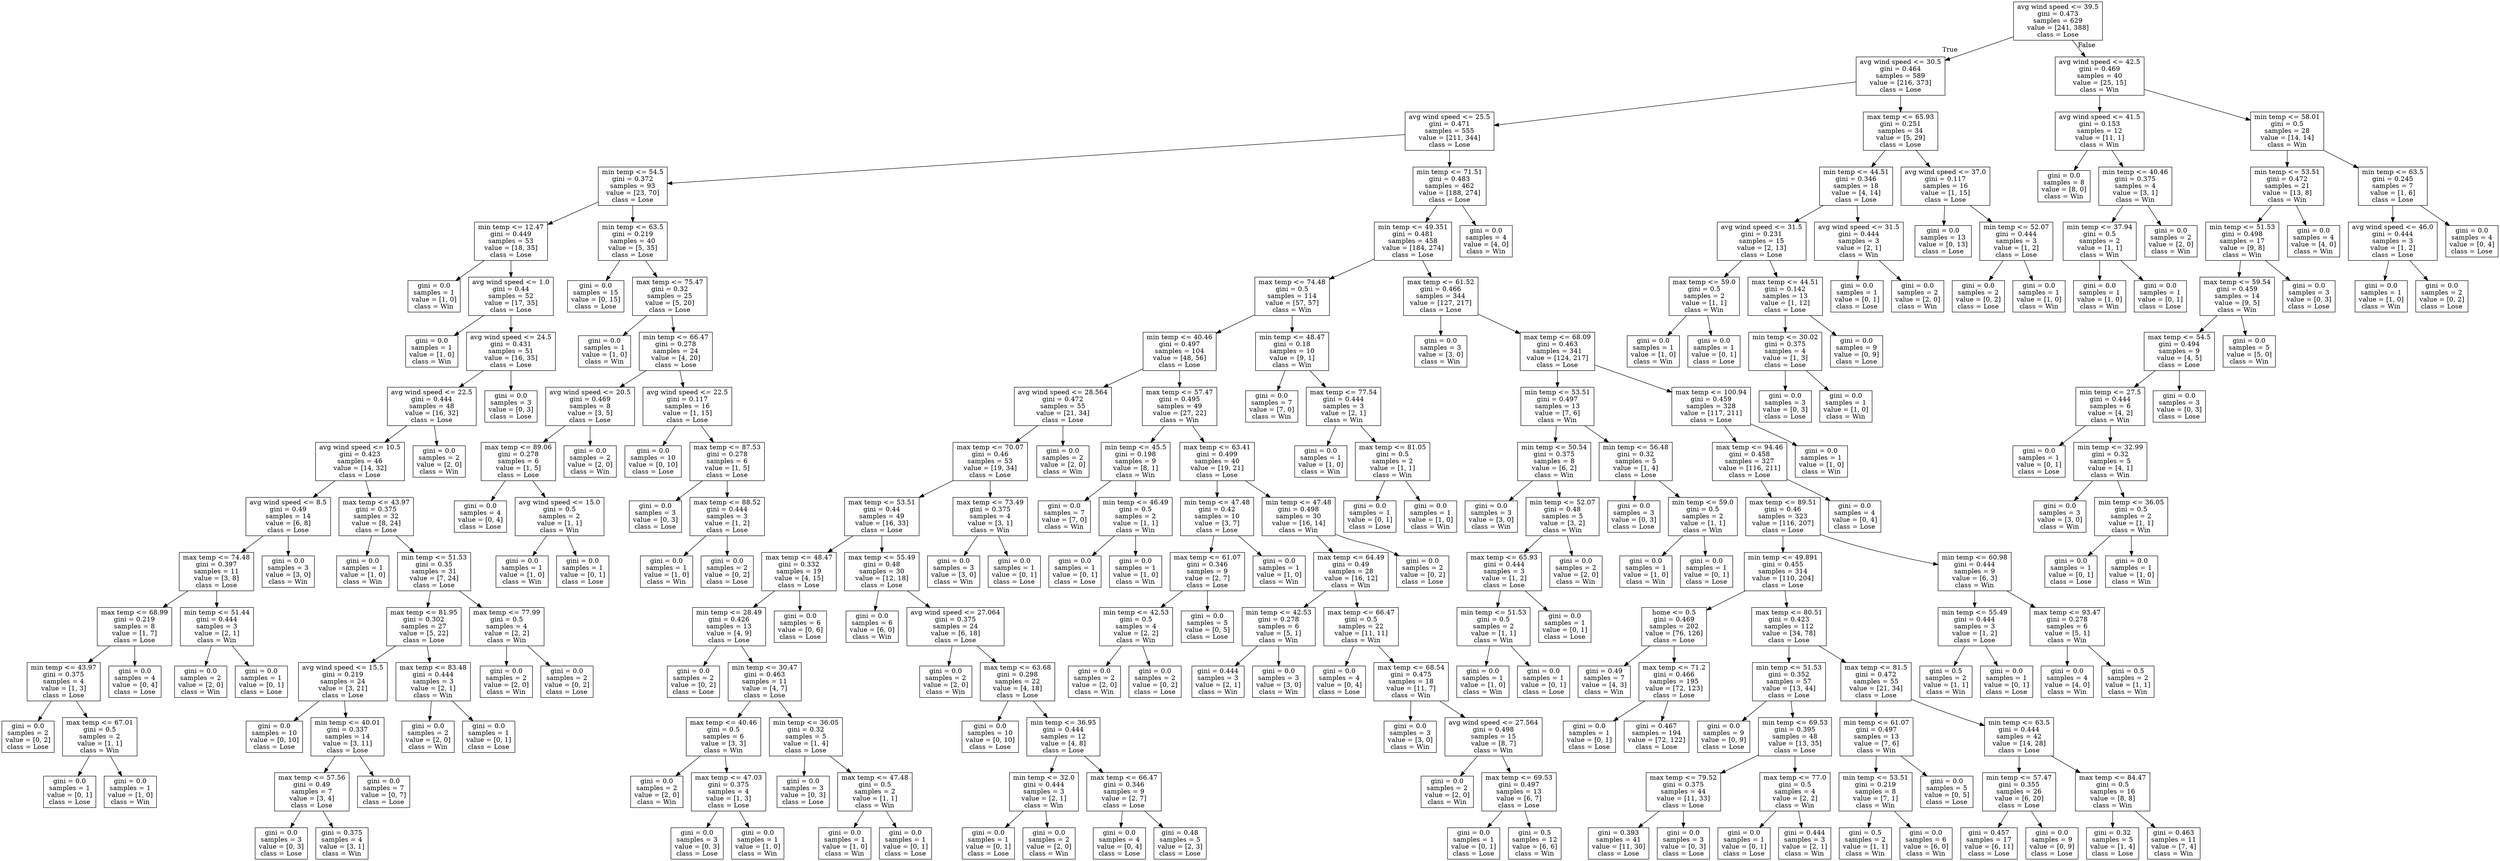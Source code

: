 digraph Tree {
node [shape=box] ;
0 [label="avg wind speed <= 39.5\ngini = 0.473\nsamples = 629\nvalue = [241, 388]\nclass = Lose"] ;
1 [label="avg wind speed <= 30.5\ngini = 0.464\nsamples = 589\nvalue = [216, 373]\nclass = Lose"] ;
0 -> 1 [labeldistance=2.5, labelangle=45, headlabel="True"] ;
2 [label="avg wind speed <= 25.5\ngini = 0.471\nsamples = 555\nvalue = [211, 344]\nclass = Lose"] ;
1 -> 2 ;
3 [label="min temp <= 54.5\ngini = 0.372\nsamples = 93\nvalue = [23, 70]\nclass = Lose"] ;
2 -> 3 ;
4 [label="min temp <= 12.47\ngini = 0.449\nsamples = 53\nvalue = [18, 35]\nclass = Lose"] ;
3 -> 4 ;
5 [label="gini = 0.0\nsamples = 1\nvalue = [1, 0]\nclass = Win"] ;
4 -> 5 ;
6 [label="avg wind speed <= 1.0\ngini = 0.44\nsamples = 52\nvalue = [17, 35]\nclass = Lose"] ;
4 -> 6 ;
7 [label="gini = 0.0\nsamples = 1\nvalue = [1, 0]\nclass = Win"] ;
6 -> 7 ;
8 [label="avg wind speed <= 24.5\ngini = 0.431\nsamples = 51\nvalue = [16, 35]\nclass = Lose"] ;
6 -> 8 ;
9 [label="avg wind speed <= 22.5\ngini = 0.444\nsamples = 48\nvalue = [16, 32]\nclass = Lose"] ;
8 -> 9 ;
10 [label="avg wind speed <= 10.5\ngini = 0.423\nsamples = 46\nvalue = [14, 32]\nclass = Lose"] ;
9 -> 10 ;
11 [label="avg wind speed <= 8.5\ngini = 0.49\nsamples = 14\nvalue = [6, 8]\nclass = Lose"] ;
10 -> 11 ;
12 [label="max temp <= 74.48\ngini = 0.397\nsamples = 11\nvalue = [3, 8]\nclass = Lose"] ;
11 -> 12 ;
13 [label="max temp <= 68.99\ngini = 0.219\nsamples = 8\nvalue = [1, 7]\nclass = Lose"] ;
12 -> 13 ;
14 [label="min temp <= 43.97\ngini = 0.375\nsamples = 4\nvalue = [1, 3]\nclass = Lose"] ;
13 -> 14 ;
15 [label="gini = 0.0\nsamples = 2\nvalue = [0, 2]\nclass = Lose"] ;
14 -> 15 ;
16 [label="max temp <= 67.01\ngini = 0.5\nsamples = 2\nvalue = [1, 1]\nclass = Win"] ;
14 -> 16 ;
17 [label="gini = 0.0\nsamples = 1\nvalue = [0, 1]\nclass = Lose"] ;
16 -> 17 ;
18 [label="gini = 0.0\nsamples = 1\nvalue = [1, 0]\nclass = Win"] ;
16 -> 18 ;
19 [label="gini = 0.0\nsamples = 4\nvalue = [0, 4]\nclass = Lose"] ;
13 -> 19 ;
20 [label="min temp <= 51.44\ngini = 0.444\nsamples = 3\nvalue = [2, 1]\nclass = Win"] ;
12 -> 20 ;
21 [label="gini = 0.0\nsamples = 2\nvalue = [2, 0]\nclass = Win"] ;
20 -> 21 ;
22 [label="gini = 0.0\nsamples = 1\nvalue = [0, 1]\nclass = Lose"] ;
20 -> 22 ;
23 [label="gini = 0.0\nsamples = 3\nvalue = [3, 0]\nclass = Win"] ;
11 -> 23 ;
24 [label="max temp <= 43.97\ngini = 0.375\nsamples = 32\nvalue = [8, 24]\nclass = Lose"] ;
10 -> 24 ;
25 [label="gini = 0.0\nsamples = 1\nvalue = [1, 0]\nclass = Win"] ;
24 -> 25 ;
26 [label="min temp <= 51.53\ngini = 0.35\nsamples = 31\nvalue = [7, 24]\nclass = Lose"] ;
24 -> 26 ;
27 [label="max temp <= 81.95\ngini = 0.302\nsamples = 27\nvalue = [5, 22]\nclass = Lose"] ;
26 -> 27 ;
28 [label="avg wind speed <= 15.5\ngini = 0.219\nsamples = 24\nvalue = [3, 21]\nclass = Lose"] ;
27 -> 28 ;
29 [label="gini = 0.0\nsamples = 10\nvalue = [0, 10]\nclass = Lose"] ;
28 -> 29 ;
30 [label="min temp <= 40.01\ngini = 0.337\nsamples = 14\nvalue = [3, 11]\nclass = Lose"] ;
28 -> 30 ;
31 [label="max temp <= 57.56\ngini = 0.49\nsamples = 7\nvalue = [3, 4]\nclass = Lose"] ;
30 -> 31 ;
32 [label="gini = 0.0\nsamples = 3\nvalue = [0, 3]\nclass = Lose"] ;
31 -> 32 ;
33 [label="gini = 0.375\nsamples = 4\nvalue = [3, 1]\nclass = Win"] ;
31 -> 33 ;
34 [label="gini = 0.0\nsamples = 7\nvalue = [0, 7]\nclass = Lose"] ;
30 -> 34 ;
35 [label="max temp <= 83.48\ngini = 0.444\nsamples = 3\nvalue = [2, 1]\nclass = Win"] ;
27 -> 35 ;
36 [label="gini = 0.0\nsamples = 2\nvalue = [2, 0]\nclass = Win"] ;
35 -> 36 ;
37 [label="gini = 0.0\nsamples = 1\nvalue = [0, 1]\nclass = Lose"] ;
35 -> 37 ;
38 [label="max temp <= 77.99\ngini = 0.5\nsamples = 4\nvalue = [2, 2]\nclass = Win"] ;
26 -> 38 ;
39 [label="gini = 0.0\nsamples = 2\nvalue = [2, 0]\nclass = Win"] ;
38 -> 39 ;
40 [label="gini = 0.0\nsamples = 2\nvalue = [0, 2]\nclass = Lose"] ;
38 -> 40 ;
41 [label="gini = 0.0\nsamples = 2\nvalue = [2, 0]\nclass = Win"] ;
9 -> 41 ;
42 [label="gini = 0.0\nsamples = 3\nvalue = [0, 3]\nclass = Lose"] ;
8 -> 42 ;
43 [label="min temp <= 63.5\ngini = 0.219\nsamples = 40\nvalue = [5, 35]\nclass = Lose"] ;
3 -> 43 ;
44 [label="gini = 0.0\nsamples = 15\nvalue = [0, 15]\nclass = Lose"] ;
43 -> 44 ;
45 [label="max temp <= 75.47\ngini = 0.32\nsamples = 25\nvalue = [5, 20]\nclass = Lose"] ;
43 -> 45 ;
46 [label="gini = 0.0\nsamples = 1\nvalue = [1, 0]\nclass = Win"] ;
45 -> 46 ;
47 [label="min temp <= 66.47\ngini = 0.278\nsamples = 24\nvalue = [4, 20]\nclass = Lose"] ;
45 -> 47 ;
48 [label="avg wind speed <= 20.5\ngini = 0.469\nsamples = 8\nvalue = [3, 5]\nclass = Lose"] ;
47 -> 48 ;
49 [label="max temp <= 89.06\ngini = 0.278\nsamples = 6\nvalue = [1, 5]\nclass = Lose"] ;
48 -> 49 ;
50 [label="gini = 0.0\nsamples = 4\nvalue = [0, 4]\nclass = Lose"] ;
49 -> 50 ;
51 [label="avg wind speed <= 15.0\ngini = 0.5\nsamples = 2\nvalue = [1, 1]\nclass = Win"] ;
49 -> 51 ;
52 [label="gini = 0.0\nsamples = 1\nvalue = [1, 0]\nclass = Win"] ;
51 -> 52 ;
53 [label="gini = 0.0\nsamples = 1\nvalue = [0, 1]\nclass = Lose"] ;
51 -> 53 ;
54 [label="gini = 0.0\nsamples = 2\nvalue = [2, 0]\nclass = Win"] ;
48 -> 54 ;
55 [label="avg wind speed <= 22.5\ngini = 0.117\nsamples = 16\nvalue = [1, 15]\nclass = Lose"] ;
47 -> 55 ;
56 [label="gini = 0.0\nsamples = 10\nvalue = [0, 10]\nclass = Lose"] ;
55 -> 56 ;
57 [label="max temp <= 87.53\ngini = 0.278\nsamples = 6\nvalue = [1, 5]\nclass = Lose"] ;
55 -> 57 ;
58 [label="gini = 0.0\nsamples = 3\nvalue = [0, 3]\nclass = Lose"] ;
57 -> 58 ;
59 [label="max temp <= 88.52\ngini = 0.444\nsamples = 3\nvalue = [1, 2]\nclass = Lose"] ;
57 -> 59 ;
60 [label="gini = 0.0\nsamples = 1\nvalue = [1, 0]\nclass = Win"] ;
59 -> 60 ;
61 [label="gini = 0.0\nsamples = 2\nvalue = [0, 2]\nclass = Lose"] ;
59 -> 61 ;
62 [label="min temp <= 71.51\ngini = 0.483\nsamples = 462\nvalue = [188, 274]\nclass = Lose"] ;
2 -> 62 ;
63 [label="min temp <= 49.351\ngini = 0.481\nsamples = 458\nvalue = [184, 274]\nclass = Lose"] ;
62 -> 63 ;
64 [label="max temp <= 74.48\ngini = 0.5\nsamples = 114\nvalue = [57, 57]\nclass = Win"] ;
63 -> 64 ;
65 [label="min temp <= 40.46\ngini = 0.497\nsamples = 104\nvalue = [48, 56]\nclass = Lose"] ;
64 -> 65 ;
66 [label="avg wind speed <= 28.564\ngini = 0.472\nsamples = 55\nvalue = [21, 34]\nclass = Lose"] ;
65 -> 66 ;
67 [label="max temp <= 70.07\ngini = 0.46\nsamples = 53\nvalue = [19, 34]\nclass = Lose"] ;
66 -> 67 ;
68 [label="max temp <= 53.51\ngini = 0.44\nsamples = 49\nvalue = [16, 33]\nclass = Lose"] ;
67 -> 68 ;
69 [label="max temp <= 48.47\ngini = 0.332\nsamples = 19\nvalue = [4, 15]\nclass = Lose"] ;
68 -> 69 ;
70 [label="min temp <= 28.49\ngini = 0.426\nsamples = 13\nvalue = [4, 9]\nclass = Lose"] ;
69 -> 70 ;
71 [label="gini = 0.0\nsamples = 2\nvalue = [0, 2]\nclass = Lose"] ;
70 -> 71 ;
72 [label="min temp <= 30.47\ngini = 0.463\nsamples = 11\nvalue = [4, 7]\nclass = Lose"] ;
70 -> 72 ;
73 [label="max temp <= 40.46\ngini = 0.5\nsamples = 6\nvalue = [3, 3]\nclass = Win"] ;
72 -> 73 ;
74 [label="gini = 0.0\nsamples = 2\nvalue = [2, 0]\nclass = Win"] ;
73 -> 74 ;
75 [label="max temp <= 47.03\ngini = 0.375\nsamples = 4\nvalue = [1, 3]\nclass = Lose"] ;
73 -> 75 ;
76 [label="gini = 0.0\nsamples = 3\nvalue = [0, 3]\nclass = Lose"] ;
75 -> 76 ;
77 [label="gini = 0.0\nsamples = 1\nvalue = [1, 0]\nclass = Win"] ;
75 -> 77 ;
78 [label="min temp <= 36.05\ngini = 0.32\nsamples = 5\nvalue = [1, 4]\nclass = Lose"] ;
72 -> 78 ;
79 [label="gini = 0.0\nsamples = 3\nvalue = [0, 3]\nclass = Lose"] ;
78 -> 79 ;
80 [label="max temp <= 47.48\ngini = 0.5\nsamples = 2\nvalue = [1, 1]\nclass = Win"] ;
78 -> 80 ;
81 [label="gini = 0.0\nsamples = 1\nvalue = [1, 0]\nclass = Win"] ;
80 -> 81 ;
82 [label="gini = 0.0\nsamples = 1\nvalue = [0, 1]\nclass = Lose"] ;
80 -> 82 ;
83 [label="gini = 0.0\nsamples = 6\nvalue = [0, 6]\nclass = Lose"] ;
69 -> 83 ;
84 [label="max temp <= 55.49\ngini = 0.48\nsamples = 30\nvalue = [12, 18]\nclass = Lose"] ;
68 -> 84 ;
85 [label="gini = 0.0\nsamples = 6\nvalue = [6, 0]\nclass = Win"] ;
84 -> 85 ;
86 [label="avg wind speed <= 27.064\ngini = 0.375\nsamples = 24\nvalue = [6, 18]\nclass = Lose"] ;
84 -> 86 ;
87 [label="gini = 0.0\nsamples = 2\nvalue = [2, 0]\nclass = Win"] ;
86 -> 87 ;
88 [label="max temp <= 63.68\ngini = 0.298\nsamples = 22\nvalue = [4, 18]\nclass = Lose"] ;
86 -> 88 ;
89 [label="gini = 0.0\nsamples = 10\nvalue = [0, 10]\nclass = Lose"] ;
88 -> 89 ;
90 [label="min temp <= 36.95\ngini = 0.444\nsamples = 12\nvalue = [4, 8]\nclass = Lose"] ;
88 -> 90 ;
91 [label="min temp <= 32.0\ngini = 0.444\nsamples = 3\nvalue = [2, 1]\nclass = Win"] ;
90 -> 91 ;
92 [label="gini = 0.0\nsamples = 1\nvalue = [0, 1]\nclass = Lose"] ;
91 -> 92 ;
93 [label="gini = 0.0\nsamples = 2\nvalue = [2, 0]\nclass = Win"] ;
91 -> 93 ;
94 [label="max temp <= 66.47\ngini = 0.346\nsamples = 9\nvalue = [2, 7]\nclass = Lose"] ;
90 -> 94 ;
95 [label="gini = 0.0\nsamples = 4\nvalue = [0, 4]\nclass = Lose"] ;
94 -> 95 ;
96 [label="gini = 0.48\nsamples = 5\nvalue = [2, 3]\nclass = Lose"] ;
94 -> 96 ;
97 [label="max temp <= 73.49\ngini = 0.375\nsamples = 4\nvalue = [3, 1]\nclass = Win"] ;
67 -> 97 ;
98 [label="gini = 0.0\nsamples = 3\nvalue = [3, 0]\nclass = Win"] ;
97 -> 98 ;
99 [label="gini = 0.0\nsamples = 1\nvalue = [0, 1]\nclass = Lose"] ;
97 -> 99 ;
100 [label="gini = 0.0\nsamples = 2\nvalue = [2, 0]\nclass = Win"] ;
66 -> 100 ;
101 [label="max temp <= 57.47\ngini = 0.495\nsamples = 49\nvalue = [27, 22]\nclass = Win"] ;
65 -> 101 ;
102 [label="min temp <= 45.5\ngini = 0.198\nsamples = 9\nvalue = [8, 1]\nclass = Win"] ;
101 -> 102 ;
103 [label="gini = 0.0\nsamples = 7\nvalue = [7, 0]\nclass = Win"] ;
102 -> 103 ;
104 [label="min temp <= 46.49\ngini = 0.5\nsamples = 2\nvalue = [1, 1]\nclass = Win"] ;
102 -> 104 ;
105 [label="gini = 0.0\nsamples = 1\nvalue = [0, 1]\nclass = Lose"] ;
104 -> 105 ;
106 [label="gini = 0.0\nsamples = 1\nvalue = [1, 0]\nclass = Win"] ;
104 -> 106 ;
107 [label="max temp <= 63.41\ngini = 0.499\nsamples = 40\nvalue = [19, 21]\nclass = Lose"] ;
101 -> 107 ;
108 [label="min temp <= 47.48\ngini = 0.42\nsamples = 10\nvalue = [3, 7]\nclass = Lose"] ;
107 -> 108 ;
109 [label="max temp <= 61.07\ngini = 0.346\nsamples = 9\nvalue = [2, 7]\nclass = Lose"] ;
108 -> 109 ;
110 [label="min temp <= 42.53\ngini = 0.5\nsamples = 4\nvalue = [2, 2]\nclass = Win"] ;
109 -> 110 ;
111 [label="gini = 0.0\nsamples = 2\nvalue = [2, 0]\nclass = Win"] ;
110 -> 111 ;
112 [label="gini = 0.0\nsamples = 2\nvalue = [0, 2]\nclass = Lose"] ;
110 -> 112 ;
113 [label="gini = 0.0\nsamples = 5\nvalue = [0, 5]\nclass = Lose"] ;
109 -> 113 ;
114 [label="gini = 0.0\nsamples = 1\nvalue = [1, 0]\nclass = Win"] ;
108 -> 114 ;
115 [label="min temp <= 47.48\ngini = 0.498\nsamples = 30\nvalue = [16, 14]\nclass = Win"] ;
107 -> 115 ;
116 [label="max temp <= 64.49\ngini = 0.49\nsamples = 28\nvalue = [16, 12]\nclass = Win"] ;
115 -> 116 ;
117 [label="min temp <= 42.53\ngini = 0.278\nsamples = 6\nvalue = [5, 1]\nclass = Win"] ;
116 -> 117 ;
118 [label="gini = 0.444\nsamples = 3\nvalue = [2, 1]\nclass = Win"] ;
117 -> 118 ;
119 [label="gini = 0.0\nsamples = 3\nvalue = [3, 0]\nclass = Win"] ;
117 -> 119 ;
120 [label="max temp <= 66.47\ngini = 0.5\nsamples = 22\nvalue = [11, 11]\nclass = Win"] ;
116 -> 120 ;
121 [label="gini = 0.0\nsamples = 4\nvalue = [0, 4]\nclass = Lose"] ;
120 -> 121 ;
122 [label="max temp <= 68.54\ngini = 0.475\nsamples = 18\nvalue = [11, 7]\nclass = Win"] ;
120 -> 122 ;
123 [label="gini = 0.0\nsamples = 3\nvalue = [3, 0]\nclass = Win"] ;
122 -> 123 ;
124 [label="avg wind speed <= 27.564\ngini = 0.498\nsamples = 15\nvalue = [8, 7]\nclass = Win"] ;
122 -> 124 ;
125 [label="gini = 0.0\nsamples = 2\nvalue = [2, 0]\nclass = Win"] ;
124 -> 125 ;
126 [label="max temp <= 69.53\ngini = 0.497\nsamples = 13\nvalue = [6, 7]\nclass = Lose"] ;
124 -> 126 ;
127 [label="gini = 0.0\nsamples = 1\nvalue = [0, 1]\nclass = Lose"] ;
126 -> 127 ;
128 [label="gini = 0.5\nsamples = 12\nvalue = [6, 6]\nclass = Win"] ;
126 -> 128 ;
129 [label="gini = 0.0\nsamples = 2\nvalue = [0, 2]\nclass = Lose"] ;
115 -> 129 ;
130 [label="min temp <= 48.47\ngini = 0.18\nsamples = 10\nvalue = [9, 1]\nclass = Win"] ;
64 -> 130 ;
131 [label="gini = 0.0\nsamples = 7\nvalue = [7, 0]\nclass = Win"] ;
130 -> 131 ;
132 [label="max temp <= 77.54\ngini = 0.444\nsamples = 3\nvalue = [2, 1]\nclass = Win"] ;
130 -> 132 ;
133 [label="gini = 0.0\nsamples = 1\nvalue = [1, 0]\nclass = Win"] ;
132 -> 133 ;
134 [label="max temp <= 81.05\ngini = 0.5\nsamples = 2\nvalue = [1, 1]\nclass = Win"] ;
132 -> 134 ;
135 [label="gini = 0.0\nsamples = 1\nvalue = [0, 1]\nclass = Lose"] ;
134 -> 135 ;
136 [label="gini = 0.0\nsamples = 1\nvalue = [1, 0]\nclass = Win"] ;
134 -> 136 ;
137 [label="max temp <= 61.52\ngini = 0.466\nsamples = 344\nvalue = [127, 217]\nclass = Lose"] ;
63 -> 137 ;
138 [label="gini = 0.0\nsamples = 3\nvalue = [3, 0]\nclass = Win"] ;
137 -> 138 ;
139 [label="max temp <= 68.09\ngini = 0.463\nsamples = 341\nvalue = [124, 217]\nclass = Lose"] ;
137 -> 139 ;
140 [label="min temp <= 53.51\ngini = 0.497\nsamples = 13\nvalue = [7, 6]\nclass = Win"] ;
139 -> 140 ;
141 [label="min temp <= 50.54\ngini = 0.375\nsamples = 8\nvalue = [6, 2]\nclass = Win"] ;
140 -> 141 ;
142 [label="gini = 0.0\nsamples = 3\nvalue = [3, 0]\nclass = Win"] ;
141 -> 142 ;
143 [label="min temp <= 52.07\ngini = 0.48\nsamples = 5\nvalue = [3, 2]\nclass = Win"] ;
141 -> 143 ;
144 [label="max temp <= 65.93\ngini = 0.444\nsamples = 3\nvalue = [1, 2]\nclass = Lose"] ;
143 -> 144 ;
145 [label="min temp <= 51.53\ngini = 0.5\nsamples = 2\nvalue = [1, 1]\nclass = Win"] ;
144 -> 145 ;
146 [label="gini = 0.0\nsamples = 1\nvalue = [1, 0]\nclass = Win"] ;
145 -> 146 ;
147 [label="gini = 0.0\nsamples = 1\nvalue = [0, 1]\nclass = Lose"] ;
145 -> 147 ;
148 [label="gini = 0.0\nsamples = 1\nvalue = [0, 1]\nclass = Lose"] ;
144 -> 148 ;
149 [label="gini = 0.0\nsamples = 2\nvalue = [2, 0]\nclass = Win"] ;
143 -> 149 ;
150 [label="min temp <= 56.48\ngini = 0.32\nsamples = 5\nvalue = [1, 4]\nclass = Lose"] ;
140 -> 150 ;
151 [label="gini = 0.0\nsamples = 3\nvalue = [0, 3]\nclass = Lose"] ;
150 -> 151 ;
152 [label="min temp <= 59.0\ngini = 0.5\nsamples = 2\nvalue = [1, 1]\nclass = Win"] ;
150 -> 152 ;
153 [label="gini = 0.0\nsamples = 1\nvalue = [1, 0]\nclass = Win"] ;
152 -> 153 ;
154 [label="gini = 0.0\nsamples = 1\nvalue = [0, 1]\nclass = Lose"] ;
152 -> 154 ;
155 [label="max temp <= 100.94\ngini = 0.459\nsamples = 328\nvalue = [117, 211]\nclass = Lose"] ;
139 -> 155 ;
156 [label="max temp <= 94.46\ngini = 0.458\nsamples = 327\nvalue = [116, 211]\nclass = Lose"] ;
155 -> 156 ;
157 [label="max temp <= 89.51\ngini = 0.46\nsamples = 323\nvalue = [116, 207]\nclass = Lose"] ;
156 -> 157 ;
158 [label="min temp <= 49.891\ngini = 0.455\nsamples = 314\nvalue = [110, 204]\nclass = Lose"] ;
157 -> 158 ;
159 [label="home <= 0.5\ngini = 0.469\nsamples = 202\nvalue = [76, 126]\nclass = Lose"] ;
158 -> 159 ;
160 [label="gini = 0.49\nsamples = 7\nvalue = [4, 3]\nclass = Win"] ;
159 -> 160 ;
161 [label="max temp <= 71.2\ngini = 0.466\nsamples = 195\nvalue = [72, 123]\nclass = Lose"] ;
159 -> 161 ;
162 [label="gini = 0.0\nsamples = 1\nvalue = [0, 1]\nclass = Lose"] ;
161 -> 162 ;
163 [label="gini = 0.467\nsamples = 194\nvalue = [72, 122]\nclass = Lose"] ;
161 -> 163 ;
164 [label="max temp <= 80.51\ngini = 0.423\nsamples = 112\nvalue = [34, 78]\nclass = Lose"] ;
158 -> 164 ;
165 [label="min temp <= 51.53\ngini = 0.352\nsamples = 57\nvalue = [13, 44]\nclass = Lose"] ;
164 -> 165 ;
166 [label="gini = 0.0\nsamples = 9\nvalue = [0, 9]\nclass = Lose"] ;
165 -> 166 ;
167 [label="min temp <= 69.53\ngini = 0.395\nsamples = 48\nvalue = [13, 35]\nclass = Lose"] ;
165 -> 167 ;
168 [label="max temp <= 79.52\ngini = 0.375\nsamples = 44\nvalue = [11, 33]\nclass = Lose"] ;
167 -> 168 ;
169 [label="gini = 0.393\nsamples = 41\nvalue = [11, 30]\nclass = Lose"] ;
168 -> 169 ;
170 [label="gini = 0.0\nsamples = 3\nvalue = [0, 3]\nclass = Lose"] ;
168 -> 170 ;
171 [label="max temp <= 77.0\ngini = 0.5\nsamples = 4\nvalue = [2, 2]\nclass = Win"] ;
167 -> 171 ;
172 [label="gini = 0.0\nsamples = 1\nvalue = [0, 1]\nclass = Lose"] ;
171 -> 172 ;
173 [label="gini = 0.444\nsamples = 3\nvalue = [2, 1]\nclass = Win"] ;
171 -> 173 ;
174 [label="max temp <= 81.5\ngini = 0.472\nsamples = 55\nvalue = [21, 34]\nclass = Lose"] ;
164 -> 174 ;
175 [label="min temp <= 61.07\ngini = 0.497\nsamples = 13\nvalue = [7, 6]\nclass = Win"] ;
174 -> 175 ;
176 [label="min temp <= 53.51\ngini = 0.219\nsamples = 8\nvalue = [7, 1]\nclass = Win"] ;
175 -> 176 ;
177 [label="gini = 0.5\nsamples = 2\nvalue = [1, 1]\nclass = Win"] ;
176 -> 177 ;
178 [label="gini = 0.0\nsamples = 6\nvalue = [6, 0]\nclass = Win"] ;
176 -> 178 ;
179 [label="gini = 0.0\nsamples = 5\nvalue = [0, 5]\nclass = Lose"] ;
175 -> 179 ;
180 [label="min temp <= 63.5\ngini = 0.444\nsamples = 42\nvalue = [14, 28]\nclass = Lose"] ;
174 -> 180 ;
181 [label="min temp <= 57.47\ngini = 0.355\nsamples = 26\nvalue = [6, 20]\nclass = Lose"] ;
180 -> 181 ;
182 [label="gini = 0.457\nsamples = 17\nvalue = [6, 11]\nclass = Lose"] ;
181 -> 182 ;
183 [label="gini = 0.0\nsamples = 9\nvalue = [0, 9]\nclass = Lose"] ;
181 -> 183 ;
184 [label="max temp <= 84.47\ngini = 0.5\nsamples = 16\nvalue = [8, 8]\nclass = Win"] ;
180 -> 184 ;
185 [label="gini = 0.32\nsamples = 5\nvalue = [1, 4]\nclass = Lose"] ;
184 -> 185 ;
186 [label="gini = 0.463\nsamples = 11\nvalue = [7, 4]\nclass = Win"] ;
184 -> 186 ;
187 [label="min temp <= 60.98\ngini = 0.444\nsamples = 9\nvalue = [6, 3]\nclass = Win"] ;
157 -> 187 ;
188 [label="min temp <= 55.49\ngini = 0.444\nsamples = 3\nvalue = [1, 2]\nclass = Lose"] ;
187 -> 188 ;
189 [label="gini = 0.5\nsamples = 2\nvalue = [1, 1]\nclass = Win"] ;
188 -> 189 ;
190 [label="gini = 0.0\nsamples = 1\nvalue = [0, 1]\nclass = Lose"] ;
188 -> 190 ;
191 [label="max temp <= 93.47\ngini = 0.278\nsamples = 6\nvalue = [5, 1]\nclass = Win"] ;
187 -> 191 ;
192 [label="gini = 0.0\nsamples = 4\nvalue = [4, 0]\nclass = Win"] ;
191 -> 192 ;
193 [label="gini = 0.5\nsamples = 2\nvalue = [1, 1]\nclass = Win"] ;
191 -> 193 ;
194 [label="gini = 0.0\nsamples = 4\nvalue = [0, 4]\nclass = Lose"] ;
156 -> 194 ;
195 [label="gini = 0.0\nsamples = 1\nvalue = [1, 0]\nclass = Win"] ;
155 -> 195 ;
196 [label="gini = 0.0\nsamples = 4\nvalue = [4, 0]\nclass = Win"] ;
62 -> 196 ;
197 [label="max temp <= 65.93\ngini = 0.251\nsamples = 34\nvalue = [5, 29]\nclass = Lose"] ;
1 -> 197 ;
198 [label="min temp <= 44.51\ngini = 0.346\nsamples = 18\nvalue = [4, 14]\nclass = Lose"] ;
197 -> 198 ;
199 [label="avg wind speed <= 31.5\ngini = 0.231\nsamples = 15\nvalue = [2, 13]\nclass = Lose"] ;
198 -> 199 ;
200 [label="max temp <= 59.0\ngini = 0.5\nsamples = 2\nvalue = [1, 1]\nclass = Win"] ;
199 -> 200 ;
201 [label="gini = 0.0\nsamples = 1\nvalue = [1, 0]\nclass = Win"] ;
200 -> 201 ;
202 [label="gini = 0.0\nsamples = 1\nvalue = [0, 1]\nclass = Lose"] ;
200 -> 202 ;
203 [label="max temp <= 44.51\ngini = 0.142\nsamples = 13\nvalue = [1, 12]\nclass = Lose"] ;
199 -> 203 ;
204 [label="min temp <= 30.02\ngini = 0.375\nsamples = 4\nvalue = [1, 3]\nclass = Lose"] ;
203 -> 204 ;
205 [label="gini = 0.0\nsamples = 3\nvalue = [0, 3]\nclass = Lose"] ;
204 -> 205 ;
206 [label="gini = 0.0\nsamples = 1\nvalue = [1, 0]\nclass = Win"] ;
204 -> 206 ;
207 [label="gini = 0.0\nsamples = 9\nvalue = [0, 9]\nclass = Lose"] ;
203 -> 207 ;
208 [label="avg wind speed <= 31.5\ngini = 0.444\nsamples = 3\nvalue = [2, 1]\nclass = Win"] ;
198 -> 208 ;
209 [label="gini = 0.0\nsamples = 1\nvalue = [0, 1]\nclass = Lose"] ;
208 -> 209 ;
210 [label="gini = 0.0\nsamples = 2\nvalue = [2, 0]\nclass = Win"] ;
208 -> 210 ;
211 [label="avg wind speed <= 37.0\ngini = 0.117\nsamples = 16\nvalue = [1, 15]\nclass = Lose"] ;
197 -> 211 ;
212 [label="gini = 0.0\nsamples = 13\nvalue = [0, 13]\nclass = Lose"] ;
211 -> 212 ;
213 [label="min temp <= 52.07\ngini = 0.444\nsamples = 3\nvalue = [1, 2]\nclass = Lose"] ;
211 -> 213 ;
214 [label="gini = 0.0\nsamples = 2\nvalue = [0, 2]\nclass = Lose"] ;
213 -> 214 ;
215 [label="gini = 0.0\nsamples = 1\nvalue = [1, 0]\nclass = Win"] ;
213 -> 215 ;
216 [label="avg wind speed <= 42.5\ngini = 0.469\nsamples = 40\nvalue = [25, 15]\nclass = Win"] ;
0 -> 216 [labeldistance=2.5, labelangle=-45, headlabel="False"] ;
217 [label="avg wind speed <= 41.5\ngini = 0.153\nsamples = 12\nvalue = [11, 1]\nclass = Win"] ;
216 -> 217 ;
218 [label="gini = 0.0\nsamples = 8\nvalue = [8, 0]\nclass = Win"] ;
217 -> 218 ;
219 [label="min temp <= 40.46\ngini = 0.375\nsamples = 4\nvalue = [3, 1]\nclass = Win"] ;
217 -> 219 ;
220 [label="min temp <= 37.94\ngini = 0.5\nsamples = 2\nvalue = [1, 1]\nclass = Win"] ;
219 -> 220 ;
221 [label="gini = 0.0\nsamples = 1\nvalue = [1, 0]\nclass = Win"] ;
220 -> 221 ;
222 [label="gini = 0.0\nsamples = 1\nvalue = [0, 1]\nclass = Lose"] ;
220 -> 222 ;
223 [label="gini = 0.0\nsamples = 2\nvalue = [2, 0]\nclass = Win"] ;
219 -> 223 ;
224 [label="min temp <= 58.01\ngini = 0.5\nsamples = 28\nvalue = [14, 14]\nclass = Win"] ;
216 -> 224 ;
225 [label="min temp <= 53.51\ngini = 0.472\nsamples = 21\nvalue = [13, 8]\nclass = Win"] ;
224 -> 225 ;
226 [label="min temp <= 51.53\ngini = 0.498\nsamples = 17\nvalue = [9, 8]\nclass = Win"] ;
225 -> 226 ;
227 [label="max temp <= 59.54\ngini = 0.459\nsamples = 14\nvalue = [9, 5]\nclass = Win"] ;
226 -> 227 ;
228 [label="max temp <= 54.5\ngini = 0.494\nsamples = 9\nvalue = [4, 5]\nclass = Lose"] ;
227 -> 228 ;
229 [label="min temp <= 27.5\ngini = 0.444\nsamples = 6\nvalue = [4, 2]\nclass = Win"] ;
228 -> 229 ;
230 [label="gini = 0.0\nsamples = 1\nvalue = [0, 1]\nclass = Lose"] ;
229 -> 230 ;
231 [label="min temp <= 32.99\ngini = 0.32\nsamples = 5\nvalue = [4, 1]\nclass = Win"] ;
229 -> 231 ;
232 [label="gini = 0.0\nsamples = 3\nvalue = [3, 0]\nclass = Win"] ;
231 -> 232 ;
233 [label="min temp <= 36.05\ngini = 0.5\nsamples = 2\nvalue = [1, 1]\nclass = Win"] ;
231 -> 233 ;
234 [label="gini = 0.0\nsamples = 1\nvalue = [0, 1]\nclass = Lose"] ;
233 -> 234 ;
235 [label="gini = 0.0\nsamples = 1\nvalue = [1, 0]\nclass = Win"] ;
233 -> 235 ;
236 [label="gini = 0.0\nsamples = 3\nvalue = [0, 3]\nclass = Lose"] ;
228 -> 236 ;
237 [label="gini = 0.0\nsamples = 5\nvalue = [5, 0]\nclass = Win"] ;
227 -> 237 ;
238 [label="gini = 0.0\nsamples = 3\nvalue = [0, 3]\nclass = Lose"] ;
226 -> 238 ;
239 [label="gini = 0.0\nsamples = 4\nvalue = [4, 0]\nclass = Win"] ;
225 -> 239 ;
240 [label="min temp <= 63.5\ngini = 0.245\nsamples = 7\nvalue = [1, 6]\nclass = Lose"] ;
224 -> 240 ;
241 [label="avg wind speed <= 46.0\ngini = 0.444\nsamples = 3\nvalue = [1, 2]\nclass = Lose"] ;
240 -> 241 ;
242 [label="gini = 0.0\nsamples = 1\nvalue = [1, 0]\nclass = Win"] ;
241 -> 242 ;
243 [label="gini = 0.0\nsamples = 2\nvalue = [0, 2]\nclass = Lose"] ;
241 -> 243 ;
244 [label="gini = 0.0\nsamples = 4\nvalue = [0, 4]\nclass = Lose"] ;
240 -> 244 ;
}